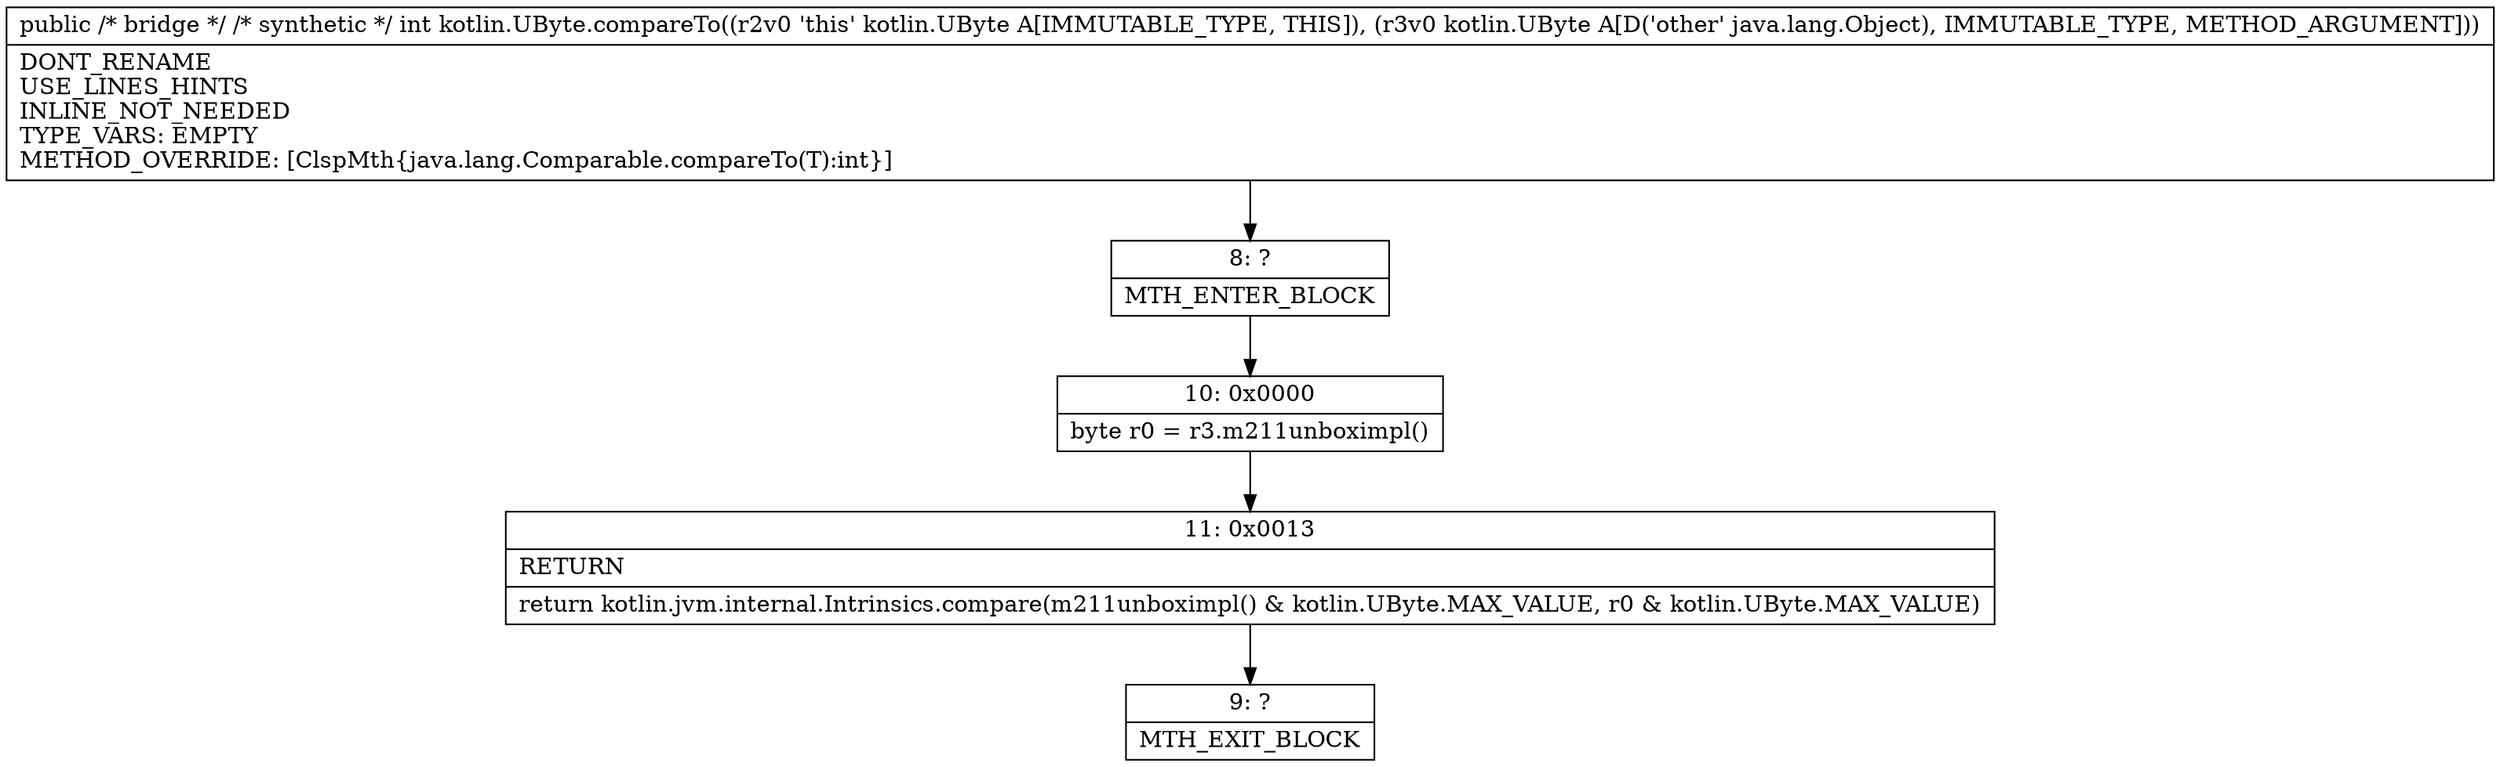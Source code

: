 digraph "CFG forkotlin.UByte.compareTo(Ljava\/lang\/Object;)I" {
Node_8 [shape=record,label="{8\:\ ?|MTH_ENTER_BLOCK\l}"];
Node_10 [shape=record,label="{10\:\ 0x0000|byte r0 = r3.m211unboximpl()\l}"];
Node_11 [shape=record,label="{11\:\ 0x0013|RETURN\l|return kotlin.jvm.internal.Intrinsics.compare(m211unboximpl() & kotlin.UByte.MAX_VALUE, r0 & kotlin.UByte.MAX_VALUE)\l}"];
Node_9 [shape=record,label="{9\:\ ?|MTH_EXIT_BLOCK\l}"];
MethodNode[shape=record,label="{public \/* bridge *\/ \/* synthetic *\/ int kotlin.UByte.compareTo((r2v0 'this' kotlin.UByte A[IMMUTABLE_TYPE, THIS]), (r3v0 kotlin.UByte A[D('other' java.lang.Object), IMMUTABLE_TYPE, METHOD_ARGUMENT]))  | DONT_RENAME\lUSE_LINES_HINTS\lINLINE_NOT_NEEDED\lTYPE_VARS: EMPTY\lMETHOD_OVERRIDE: [ClspMth\{java.lang.Comparable.compareTo(T):int\}]\l}"];
MethodNode -> Node_8;Node_8 -> Node_10;
Node_10 -> Node_11;
Node_11 -> Node_9;
}

